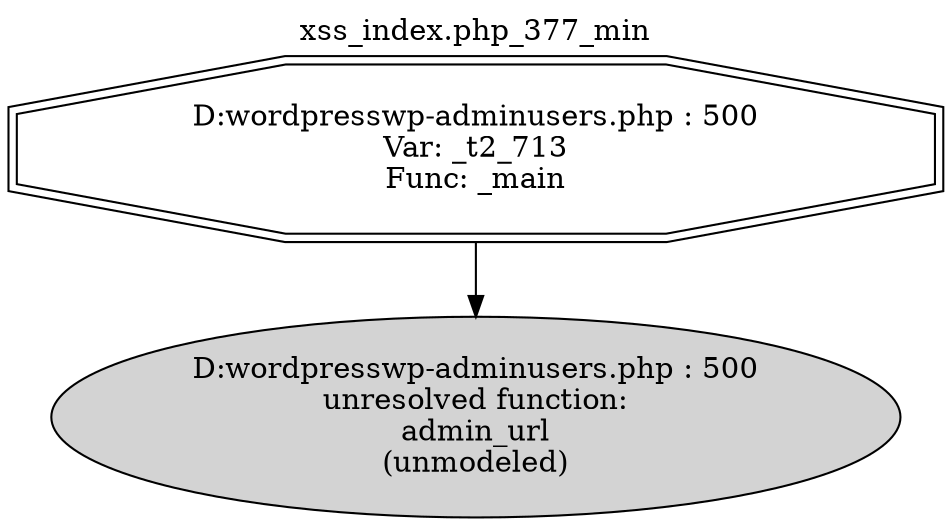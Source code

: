 digraph cfg {
  label="xss_index.php_377_min";
  labelloc=t;
  n1 [shape=doubleoctagon, label="D:\wordpress\wp-admin\users.php : 500\nVar: _t2_713\nFunc: _main\n"];
  n2 [shape=ellipse, label="D:\wordpress\wp-admin\users.php : 500\nunresolved function:\nadmin_url\n(unmodeled)\n",style=filled];
  n1 -> n2;
}

